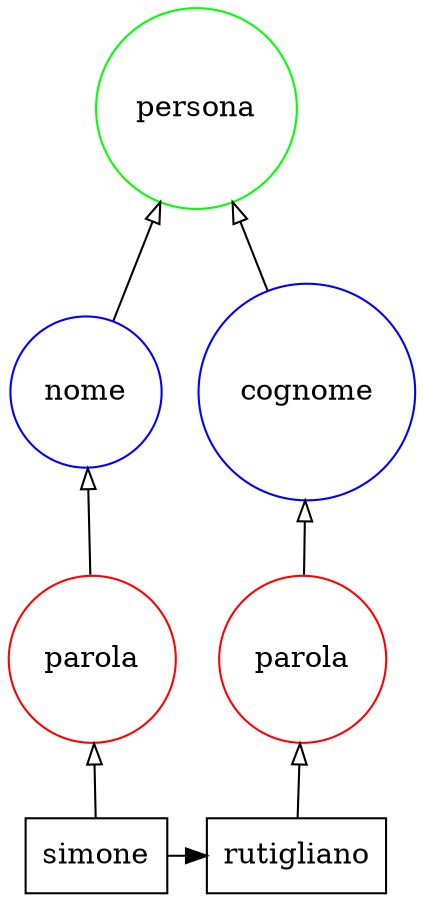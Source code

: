 digraph {
   rankdir=BT;
   edge [arrowhead=empty];

   subgraph {
      rank="source";
      edge [arrowhead=normal];
      node [shape=box];
      t2 [label="rutigliano"];
      t1 [label="simone"];
      t1 -> t2;
   }

   subgraph {
      rank="same";
      node [color=red,shape=circle];
      tag1 [label=parola]; 
      tag0 [label=parola]; 
   }

   subgraph {
      rank="same";
      node [color=blue,shape=circle];
      tag5 [label=cognome]; 
      tag6 [label=nome]; 
   }

   subgraph {
      rank="same";
      node [color=green,shape=circle];
      tag7 [label=persona]; 
   }

   subgraph {
      rank="same";
      node [color=orange,shape=circle];
   }
   tag5 -> tag7;
   tag6 -> tag7;
   tag1 -> tag5;
   t2 -> tag1;
   tag0 -> tag6;
   t1 -> tag0;
}